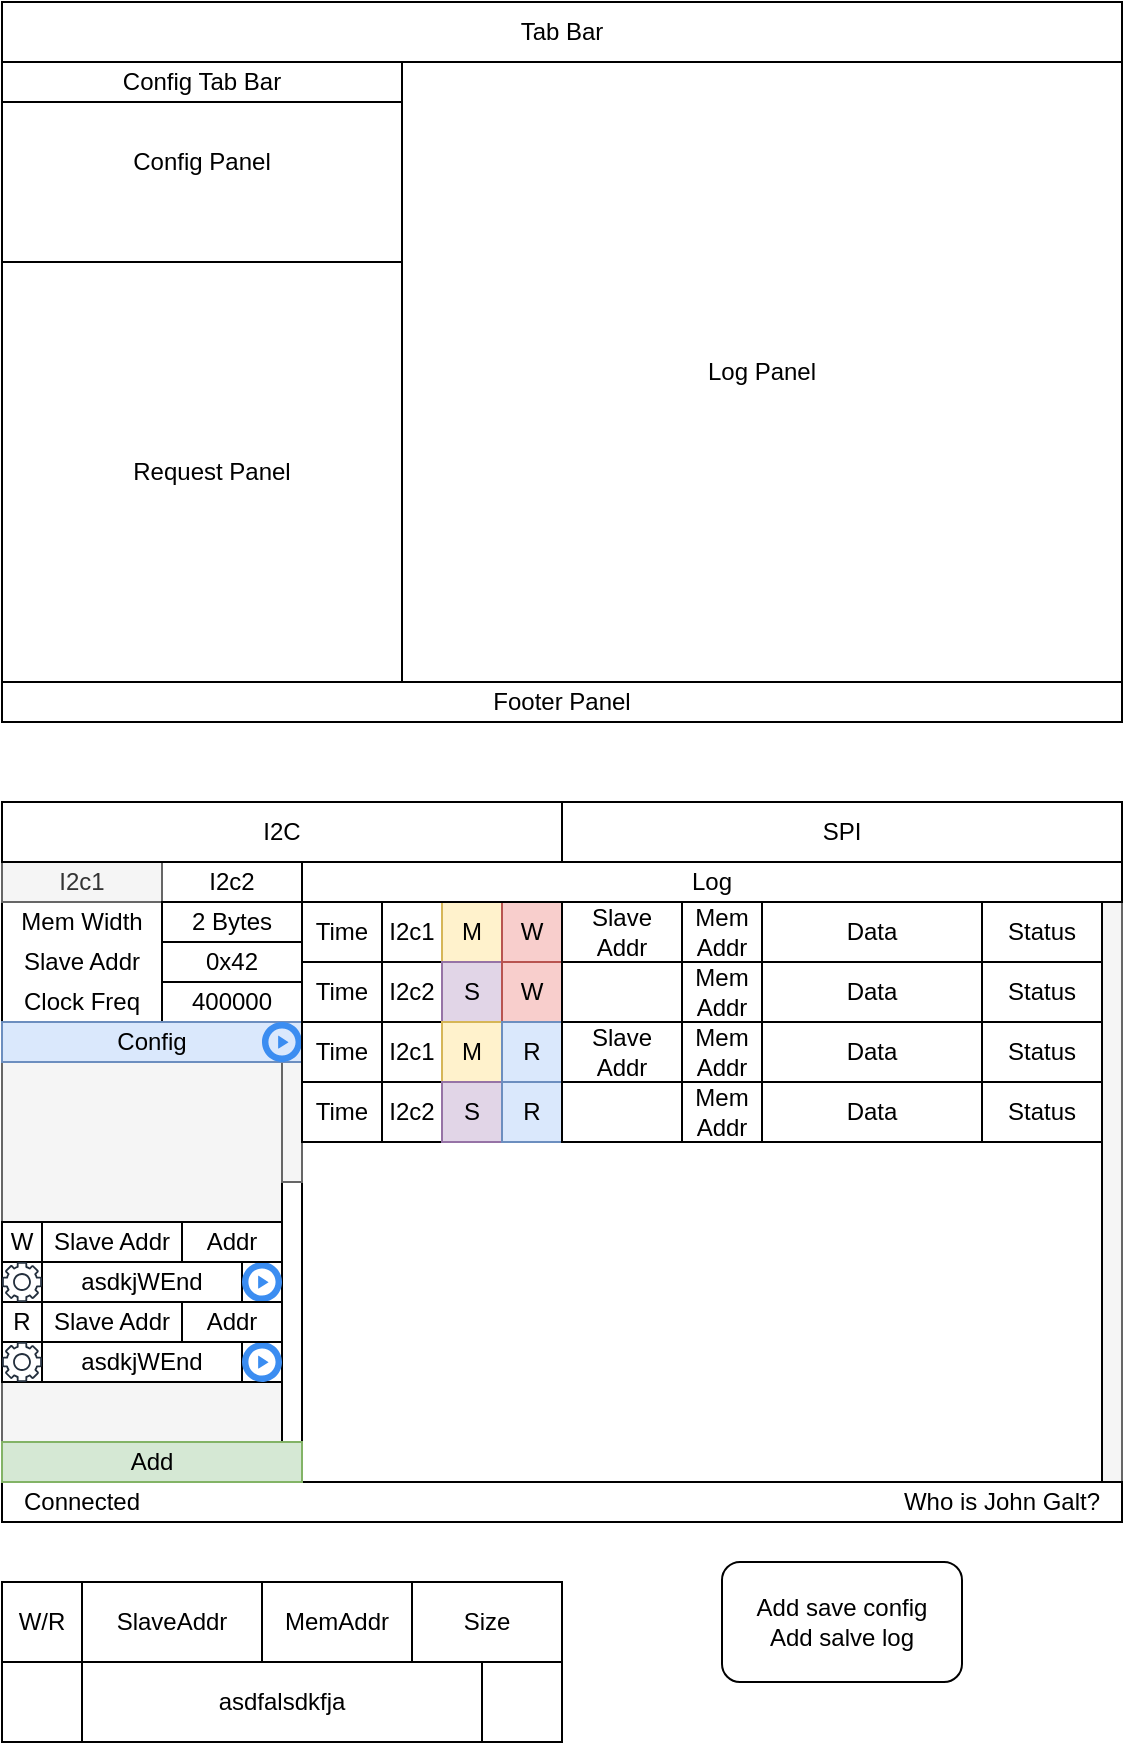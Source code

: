 <mxfile version="24.2.5" type="device">
  <diagram name="Page-1" id="RZVQxzq3Kgt89hsoHabK">
    <mxGraphModel dx="1195" dy="703" grid="1" gridSize="10" guides="1" tooltips="1" connect="1" arrows="1" fold="1" page="1" pageScale="1" pageWidth="850" pageHeight="1100" math="0" shadow="0">
      <root>
        <mxCell id="0" />
        <mxCell id="1" parent="0" />
        <mxCell id="LMQxB59nfSCNr9-hnTwF-2" value="" style="rounded=0;whiteSpace=wrap;html=1;fillColor=#f5f5f5;fontColor=#333333;strokeColor=#666666;" parent="1" vertex="1">
          <mxGeometry x="120" y="470" width="560" height="310" as="geometry" />
        </mxCell>
        <mxCell id="LMQxB59nfSCNr9-hnTwF-3" value="" style="rounded=0;whiteSpace=wrap;html=1;" parent="1" vertex="1">
          <mxGeometry x="260" y="470" width="410" height="290" as="geometry" />
        </mxCell>
        <mxCell id="LMQxB59nfSCNr9-hnTwF-4" value="" style="rounded=0;whiteSpace=wrap;html=1;" parent="1" vertex="1">
          <mxGeometry x="120" y="760" width="560" height="20" as="geometry" />
        </mxCell>
        <mxCell id="LMQxB59nfSCNr9-hnTwF-5" value="Connected" style="text;html=1;align=center;verticalAlign=middle;whiteSpace=wrap;rounded=0;" parent="1" vertex="1">
          <mxGeometry x="130" y="755" width="60" height="30" as="geometry" />
        </mxCell>
        <mxCell id="LMQxB59nfSCNr9-hnTwF-6" value="" style="rounded=0;whiteSpace=wrap;html=1;" parent="1" vertex="1">
          <mxGeometry x="120" y="470" width="150" height="60" as="geometry" />
        </mxCell>
        <mxCell id="LMQxB59nfSCNr9-hnTwF-7" value="400000" style="rounded=0;whiteSpace=wrap;html=1;" parent="1" vertex="1">
          <mxGeometry x="200" y="510" width="70" height="20" as="geometry" />
        </mxCell>
        <mxCell id="LMQxB59nfSCNr9-hnTwF-8" value="Clock Freq" style="text;html=1;align=center;verticalAlign=middle;whiteSpace=wrap;rounded=0;" parent="1" vertex="1">
          <mxGeometry x="120" y="515" width="80" height="10" as="geometry" />
        </mxCell>
        <mxCell id="LMQxB59nfSCNr9-hnTwF-10" value="" style="rounded=0;whiteSpace=wrap;html=1;" parent="1" vertex="1">
          <mxGeometry x="260" y="530" width="10" height="210" as="geometry" />
        </mxCell>
        <mxCell id="LMQxB59nfSCNr9-hnTwF-11" value="" style="rounded=0;whiteSpace=wrap;html=1;fillColor=#f5f5f5;fontColor=#333333;strokeColor=#666666;" parent="1" vertex="1">
          <mxGeometry x="260" y="530" width="10" height="80" as="geometry" />
        </mxCell>
        <mxCell id="LMQxB59nfSCNr9-hnTwF-12" value="" style="rounded=0;whiteSpace=wrap;html=1;" parent="1" vertex="1">
          <mxGeometry x="310" y="470" width="360" height="30" as="geometry" />
        </mxCell>
        <mxCell id="LMQxB59nfSCNr9-hnTwF-14" value="Slave Addr" style="text;html=1;align=center;verticalAlign=middle;whiteSpace=wrap;rounded=0;" parent="1" vertex="1">
          <mxGeometry x="120" y="495" width="80" height="10" as="geometry" />
        </mxCell>
        <mxCell id="LMQxB59nfSCNr9-hnTwF-15" value="0x42" style="rounded=0;whiteSpace=wrap;html=1;" parent="1" vertex="1">
          <mxGeometry x="200" y="490" width="70" height="20" as="geometry" />
        </mxCell>
        <mxCell id="LMQxB59nfSCNr9-hnTwF-16" value="I2c2" style="rounded=0;whiteSpace=wrap;html=1;" parent="1" vertex="1">
          <mxGeometry x="200" y="450" width="70" height="20" as="geometry" />
        </mxCell>
        <mxCell id="LMQxB59nfSCNr9-hnTwF-17" value="I2c1" style="rounded=0;whiteSpace=wrap;html=1;fillColor=#f5f5f5;fontColor=#333333;strokeColor=#666666;" parent="1" vertex="1">
          <mxGeometry x="120" y="450" width="80" height="20" as="geometry" />
        </mxCell>
        <mxCell id="LMQxB59nfSCNr9-hnTwF-24" value="Add" style="rounded=0;whiteSpace=wrap;html=1;fillColor=#d5e8d4;strokeColor=#82b366;" parent="1" vertex="1">
          <mxGeometry x="120" y="740" width="150" height="20" as="geometry" />
        </mxCell>
        <mxCell id="LMQxB59nfSCNr9-hnTwF-25" value="Config" style="rounded=0;whiteSpace=wrap;html=1;fillColor=#dae8fc;strokeColor=#6c8ebf;" parent="1" vertex="1">
          <mxGeometry x="120" y="530" width="150" height="20" as="geometry" />
        </mxCell>
        <mxCell id="LMQxB59nfSCNr9-hnTwF-28" value="" style="rounded=0;whiteSpace=wrap;html=1;" parent="1" vertex="1">
          <mxGeometry x="120" y="670" width="140" height="40" as="geometry" />
        </mxCell>
        <mxCell id="LMQxB59nfSCNr9-hnTwF-30" value="Slave Addr" style="rounded=0;whiteSpace=wrap;html=1;" parent="1" vertex="1">
          <mxGeometry x="140" y="670" width="70" height="20" as="geometry" />
        </mxCell>
        <mxCell id="LMQxB59nfSCNr9-hnTwF-31" value="R" style="rounded=0;whiteSpace=wrap;html=1;" parent="1" vertex="1">
          <mxGeometry x="120" y="670" width="20" height="20" as="geometry" />
        </mxCell>
        <mxCell id="LMQxB59nfSCNr9-hnTwF-34" value="asdkjWEnd" style="rounded=0;whiteSpace=wrap;html=1;" parent="1" vertex="1">
          <mxGeometry x="140" y="690" width="100" height="20" as="geometry" />
        </mxCell>
        <mxCell id="LMQxB59nfSCNr9-hnTwF-36" value="" style="sketch=0;outlineConnect=0;fontColor=#232F3E;gradientColor=none;fillColor=#232F3D;strokeColor=none;dashed=0;verticalLabelPosition=bottom;verticalAlign=top;align=center;html=1;fontSize=12;fontStyle=0;aspect=fixed;pointerEvents=1;shape=mxgraph.aws4.gear;" parent="1" vertex="1">
          <mxGeometry x="120" y="690" width="20" height="20" as="geometry" />
        </mxCell>
        <mxCell id="LMQxB59nfSCNr9-hnTwF-37" value="" style="sketch=0;html=1;aspect=fixed;strokeColor=none;shadow=0;fillColor=#3B8DF1;verticalAlign=top;labelPosition=center;verticalLabelPosition=bottom;shape=mxgraph.gcp2.play_start" parent="1" vertex="1">
          <mxGeometry x="250" y="530" width="20" height="20" as="geometry" />
        </mxCell>
        <mxCell id="LMQxB59nfSCNr9-hnTwF-38" value="" style="sketch=0;html=1;aspect=fixed;strokeColor=none;shadow=0;fillColor=#3B8DF1;verticalAlign=top;labelPosition=center;verticalLabelPosition=bottom;shape=mxgraph.gcp2.play_start" parent="1" vertex="1">
          <mxGeometry x="240" y="690" width="20" height="20" as="geometry" />
        </mxCell>
        <mxCell id="LMQxB59nfSCNr9-hnTwF-39" value="I2c1" style="rounded=0;whiteSpace=wrap;html=1;" parent="1" vertex="1">
          <mxGeometry x="310" y="470" width="30" height="30" as="geometry" />
        </mxCell>
        <mxCell id="LMQxB59nfSCNr9-hnTwF-40" value="M" style="rounded=0;whiteSpace=wrap;html=1;fillColor=#fff2cc;strokeColor=#d6b656;" parent="1" vertex="1">
          <mxGeometry x="340" y="470" width="30" height="30" as="geometry" />
        </mxCell>
        <mxCell id="LMQxB59nfSCNr9-hnTwF-41" value="W" style="rounded=0;whiteSpace=wrap;html=1;fillColor=#f8cecc;strokeColor=#b85450;" parent="1" vertex="1">
          <mxGeometry x="370" y="470" width="30" height="30" as="geometry" />
        </mxCell>
        <mxCell id="LMQxB59nfSCNr9-hnTwF-42" value="Slave Addr" style="rounded=0;whiteSpace=wrap;html=1;" parent="1" vertex="1">
          <mxGeometry x="400" y="470" width="60" height="30" as="geometry" />
        </mxCell>
        <mxCell id="LMQxB59nfSCNr9-hnTwF-43" value="Data" style="rounded=0;whiteSpace=wrap;html=1;" parent="1" vertex="1">
          <mxGeometry x="500" y="470" width="110" height="30" as="geometry" />
        </mxCell>
        <mxCell id="LMQxB59nfSCNr9-hnTwF-44" value="Status" style="rounded=0;whiteSpace=wrap;html=1;" parent="1" vertex="1">
          <mxGeometry x="610" y="470" width="60" height="30" as="geometry" />
        </mxCell>
        <mxCell id="LMQxB59nfSCNr9-hnTwF-45" value="Time" style="rounded=0;whiteSpace=wrap;html=1;" parent="1" vertex="1">
          <mxGeometry x="270" y="470" width="40" height="30" as="geometry" />
        </mxCell>
        <mxCell id="LMQxB59nfSCNr9-hnTwF-46" value="I2c2" style="rounded=0;whiteSpace=wrap;html=1;" parent="1" vertex="1">
          <mxGeometry x="310" y="500" width="30" height="30" as="geometry" />
        </mxCell>
        <mxCell id="LMQxB59nfSCNr9-hnTwF-47" value="S" style="rounded=0;whiteSpace=wrap;html=1;fillColor=#e1d5e7;strokeColor=#9673a6;" parent="1" vertex="1">
          <mxGeometry x="340" y="500" width="30" height="30" as="geometry" />
        </mxCell>
        <mxCell id="LMQxB59nfSCNr9-hnTwF-48" value="W" style="rounded=0;whiteSpace=wrap;html=1;fillColor=#f8cecc;strokeColor=#b85450;" parent="1" vertex="1">
          <mxGeometry x="370" y="500" width="30" height="30" as="geometry" />
        </mxCell>
        <mxCell id="LMQxB59nfSCNr9-hnTwF-49" value="Mem Addr" style="rounded=0;whiteSpace=wrap;html=1;" parent="1" vertex="1">
          <mxGeometry x="460" y="500" width="40" height="30" as="geometry" />
        </mxCell>
        <mxCell id="LMQxB59nfSCNr9-hnTwF-50" value="Data" style="rounded=0;whiteSpace=wrap;html=1;" parent="1" vertex="1">
          <mxGeometry x="500" y="500" width="110" height="30" as="geometry" />
        </mxCell>
        <mxCell id="LMQxB59nfSCNr9-hnTwF-51" value="Status" style="rounded=0;whiteSpace=wrap;html=1;" parent="1" vertex="1">
          <mxGeometry x="610" y="500" width="60" height="30" as="geometry" />
        </mxCell>
        <mxCell id="LMQxB59nfSCNr9-hnTwF-52" value="Time" style="rounded=0;whiteSpace=wrap;html=1;" parent="1" vertex="1">
          <mxGeometry x="270" y="500" width="40" height="30" as="geometry" />
        </mxCell>
        <mxCell id="LMQxB59nfSCNr9-hnTwF-54" value="Who is John Galt?" style="text;html=1;align=center;verticalAlign=middle;whiteSpace=wrap;rounded=0;" parent="1" vertex="1">
          <mxGeometry x="560" y="755" width="120" height="30" as="geometry" />
        </mxCell>
        <mxCell id="LMQxB59nfSCNr9-hnTwF-55" value="Mem Addr" style="rounded=0;whiteSpace=wrap;html=1;" parent="1" vertex="1">
          <mxGeometry x="460" y="470" width="40" height="30" as="geometry" />
        </mxCell>
        <mxCell id="LMQxB59nfSCNr9-hnTwF-56" value="" style="rounded=0;whiteSpace=wrap;html=1;" parent="1" vertex="1">
          <mxGeometry x="400" y="500" width="60" height="30" as="geometry" />
        </mxCell>
        <mxCell id="LMQxB59nfSCNr9-hnTwF-57" value="I2c1" style="rounded=0;whiteSpace=wrap;html=1;" parent="1" vertex="1">
          <mxGeometry x="310" y="530" width="30" height="30" as="geometry" />
        </mxCell>
        <mxCell id="LMQxB59nfSCNr9-hnTwF-58" value="M" style="rounded=0;whiteSpace=wrap;html=1;fillColor=#fff2cc;strokeColor=#d6b656;" parent="1" vertex="1">
          <mxGeometry x="340" y="530" width="30" height="30" as="geometry" />
        </mxCell>
        <mxCell id="LMQxB59nfSCNr9-hnTwF-59" value="R" style="rounded=0;whiteSpace=wrap;html=1;fillColor=#dae8fc;strokeColor=#6c8ebf;" parent="1" vertex="1">
          <mxGeometry x="370" y="530" width="30" height="30" as="geometry" />
        </mxCell>
        <mxCell id="LMQxB59nfSCNr9-hnTwF-60" value="Slave Addr" style="rounded=0;whiteSpace=wrap;html=1;" parent="1" vertex="1">
          <mxGeometry x="400" y="530" width="60" height="30" as="geometry" />
        </mxCell>
        <mxCell id="LMQxB59nfSCNr9-hnTwF-61" value="Data" style="rounded=0;whiteSpace=wrap;html=1;" parent="1" vertex="1">
          <mxGeometry x="500" y="530" width="110" height="30" as="geometry" />
        </mxCell>
        <mxCell id="LMQxB59nfSCNr9-hnTwF-62" value="Status" style="rounded=0;whiteSpace=wrap;html=1;" parent="1" vertex="1">
          <mxGeometry x="610" y="530" width="60" height="30" as="geometry" />
        </mxCell>
        <mxCell id="LMQxB59nfSCNr9-hnTwF-63" value="Time" style="rounded=0;whiteSpace=wrap;html=1;" parent="1" vertex="1">
          <mxGeometry x="270" y="530" width="40" height="30" as="geometry" />
        </mxCell>
        <mxCell id="LMQxB59nfSCNr9-hnTwF-64" value="Mem Addr" style="rounded=0;whiteSpace=wrap;html=1;" parent="1" vertex="1">
          <mxGeometry x="460" y="530" width="40" height="30" as="geometry" />
        </mxCell>
        <mxCell id="LMQxB59nfSCNr9-hnTwF-65" value="I2c2" style="rounded=0;whiteSpace=wrap;html=1;" parent="1" vertex="1">
          <mxGeometry x="310" y="560" width="30" height="30" as="geometry" />
        </mxCell>
        <mxCell id="LMQxB59nfSCNr9-hnTwF-66" value="S" style="rounded=0;whiteSpace=wrap;html=1;fillColor=#e1d5e7;strokeColor=#9673a6;" parent="1" vertex="1">
          <mxGeometry x="340" y="560" width="30" height="30" as="geometry" />
        </mxCell>
        <mxCell id="LMQxB59nfSCNr9-hnTwF-67" value="R" style="rounded=0;whiteSpace=wrap;html=1;fillColor=#dae8fc;strokeColor=#6c8ebf;" parent="1" vertex="1">
          <mxGeometry x="370" y="560" width="30" height="30" as="geometry" />
        </mxCell>
        <mxCell id="LMQxB59nfSCNr9-hnTwF-68" value="Mem Addr" style="rounded=0;whiteSpace=wrap;html=1;" parent="1" vertex="1">
          <mxGeometry x="460" y="560" width="40" height="30" as="geometry" />
        </mxCell>
        <mxCell id="LMQxB59nfSCNr9-hnTwF-69" value="Data" style="rounded=0;whiteSpace=wrap;html=1;" parent="1" vertex="1">
          <mxGeometry x="500" y="560" width="110" height="30" as="geometry" />
        </mxCell>
        <mxCell id="LMQxB59nfSCNr9-hnTwF-70" value="Status" style="rounded=0;whiteSpace=wrap;html=1;" parent="1" vertex="1">
          <mxGeometry x="610" y="560" width="60" height="30" as="geometry" />
        </mxCell>
        <mxCell id="LMQxB59nfSCNr9-hnTwF-71" value="Time" style="rounded=0;whiteSpace=wrap;html=1;" parent="1" vertex="1">
          <mxGeometry x="270" y="560" width="40" height="30" as="geometry" />
        </mxCell>
        <mxCell id="LMQxB59nfSCNr9-hnTwF-72" value="" style="rounded=0;whiteSpace=wrap;html=1;" parent="1" vertex="1">
          <mxGeometry x="400" y="560" width="60" height="30" as="geometry" />
        </mxCell>
        <mxCell id="LMQxB59nfSCNr9-hnTwF-73" value="" style="rounded=0;whiteSpace=wrap;html=1;" parent="1" vertex="1">
          <mxGeometry x="120" y="630" width="140" height="40" as="geometry" />
        </mxCell>
        <mxCell id="LMQxB59nfSCNr9-hnTwF-74" value="Slave Addr" style="rounded=0;whiteSpace=wrap;html=1;" parent="1" vertex="1">
          <mxGeometry x="140" y="630" width="70" height="20" as="geometry" />
        </mxCell>
        <mxCell id="LMQxB59nfSCNr9-hnTwF-75" value="W" style="rounded=0;whiteSpace=wrap;html=1;" parent="1" vertex="1">
          <mxGeometry x="120" y="630" width="20" height="20" as="geometry" />
        </mxCell>
        <mxCell id="LMQxB59nfSCNr9-hnTwF-76" value="asdkjWEnd" style="rounded=0;whiteSpace=wrap;html=1;" parent="1" vertex="1">
          <mxGeometry x="140" y="650" width="100" height="20" as="geometry" />
        </mxCell>
        <mxCell id="LMQxB59nfSCNr9-hnTwF-77" value="" style="sketch=0;html=1;aspect=fixed;strokeColor=none;shadow=0;fillColor=#3B8DF1;verticalAlign=top;labelPosition=center;verticalLabelPosition=bottom;shape=mxgraph.gcp2.play_start" parent="1" vertex="1">
          <mxGeometry x="240" y="650" width="20" height="20" as="geometry" />
        </mxCell>
        <mxCell id="LMQxB59nfSCNr9-hnTwF-78" value="" style="sketch=0;outlineConnect=0;fontColor=#232F3E;gradientColor=none;fillColor=#232F3D;strokeColor=none;dashed=0;verticalLabelPosition=bottom;verticalAlign=top;align=center;html=1;fontSize=12;fontStyle=0;aspect=fixed;pointerEvents=1;shape=mxgraph.aws4.gear;" parent="1" vertex="1">
          <mxGeometry x="120" y="650" width="20" height="20" as="geometry" />
        </mxCell>
        <mxCell id="LMQxB59nfSCNr9-hnTwF-79" value="Addr" style="rounded=0;whiteSpace=wrap;html=1;" parent="1" vertex="1">
          <mxGeometry x="210" y="630" width="50" height="20" as="geometry" />
        </mxCell>
        <mxCell id="LMQxB59nfSCNr9-hnTwF-80" value="Addr" style="rounded=0;whiteSpace=wrap;html=1;" parent="1" vertex="1">
          <mxGeometry x="210" y="670" width="50" height="20" as="geometry" />
        </mxCell>
        <mxCell id="LMQxB59nfSCNr9-hnTwF-81" value="Log" style="rounded=0;whiteSpace=wrap;html=1;" parent="1" vertex="1">
          <mxGeometry x="270" y="450" width="410" height="20" as="geometry" />
        </mxCell>
        <mxCell id="LMQxB59nfSCNr9-hnTwF-82" value="Mem Width" style="text;html=1;align=center;verticalAlign=middle;whiteSpace=wrap;rounded=0;" parent="1" vertex="1">
          <mxGeometry x="120" y="475" width="80" height="10" as="geometry" />
        </mxCell>
        <mxCell id="LMQxB59nfSCNr9-hnTwF-83" value="2 Bytes" style="rounded=0;whiteSpace=wrap;html=1;" parent="1" vertex="1">
          <mxGeometry x="200" y="470" width="70" height="20" as="geometry" />
        </mxCell>
        <mxCell id="tgzv-gL6YfShwe89MsI7-1" value="Config Panel" style="rounded=0;whiteSpace=wrap;html=1;" parent="1" vertex="1">
          <mxGeometry x="120" y="50" width="200" height="100" as="geometry" />
        </mxCell>
        <mxCell id="tgzv-gL6YfShwe89MsI7-2" value="Request Panel" style="rounded=0;whiteSpace=wrap;html=1;" parent="1" vertex="1">
          <mxGeometry x="120" y="150" width="210" height="210" as="geometry" />
        </mxCell>
        <mxCell id="tgzv-gL6YfShwe89MsI7-3" value="Log Panel" style="rounded=0;whiteSpace=wrap;html=1;" parent="1" vertex="1">
          <mxGeometry x="320" y="50" width="360" height="310" as="geometry" />
        </mxCell>
        <mxCell id="tgzv-gL6YfShwe89MsI7-4" value="Footer Panel" style="rounded=0;whiteSpace=wrap;html=1;" parent="1" vertex="1">
          <mxGeometry x="120" y="360" width="560" height="20" as="geometry" />
        </mxCell>
        <mxCell id="-24qqXf1IiAiqtKSQ4Qq-1" value="I2C" style="rounded=0;whiteSpace=wrap;html=1;" parent="1" vertex="1">
          <mxGeometry x="120" y="420" width="280" height="30" as="geometry" />
        </mxCell>
        <mxCell id="-24qqXf1IiAiqtKSQ4Qq-2" value="SPI" style="rounded=0;whiteSpace=wrap;html=1;" parent="1" vertex="1">
          <mxGeometry x="400" y="420" width="280" height="30" as="geometry" />
        </mxCell>
        <mxCell id="nhMNvZ-6rwv0DxoSBTiZ-1" value="Tab Bar" style="rounded=0;whiteSpace=wrap;html=1;" vertex="1" parent="1">
          <mxGeometry x="120" y="20" width="560" height="30" as="geometry" />
        </mxCell>
        <mxCell id="nhMNvZ-6rwv0DxoSBTiZ-2" value="Config Tab Bar" style="rounded=0;whiteSpace=wrap;html=1;" vertex="1" parent="1">
          <mxGeometry x="120" y="50" width="200" height="20" as="geometry" />
        </mxCell>
        <mxCell id="nhMNvZ-6rwv0DxoSBTiZ-4" value="" style="rounded=0;whiteSpace=wrap;html=1;" vertex="1" parent="1">
          <mxGeometry x="120" y="810" width="280" height="80" as="geometry" />
        </mxCell>
        <mxCell id="nhMNvZ-6rwv0DxoSBTiZ-5" value="SlaveAddr" style="rounded=0;whiteSpace=wrap;html=1;" vertex="1" parent="1">
          <mxGeometry x="160" y="810" width="90" height="40" as="geometry" />
        </mxCell>
        <mxCell id="nhMNvZ-6rwv0DxoSBTiZ-6" value="W/R" style="rounded=0;whiteSpace=wrap;html=1;" vertex="1" parent="1">
          <mxGeometry x="120" y="810" width="40" height="40" as="geometry" />
        </mxCell>
        <mxCell id="nhMNvZ-6rwv0DxoSBTiZ-7" value="MemAddr" style="rounded=0;whiteSpace=wrap;html=1;" vertex="1" parent="1">
          <mxGeometry x="250" y="810" width="75" height="40" as="geometry" />
        </mxCell>
        <mxCell id="nhMNvZ-6rwv0DxoSBTiZ-8" value="Size" style="rounded=0;whiteSpace=wrap;html=1;" vertex="1" parent="1">
          <mxGeometry x="325" y="810" width="75" height="40" as="geometry" />
        </mxCell>
        <mxCell id="nhMNvZ-6rwv0DxoSBTiZ-9" value="asdfalsdkfja" style="rounded=0;whiteSpace=wrap;html=1;" vertex="1" parent="1">
          <mxGeometry x="160" y="850" width="200" height="40" as="geometry" />
        </mxCell>
        <mxCell id="nhMNvZ-6rwv0DxoSBTiZ-10" value="" style="rounded=0;whiteSpace=wrap;html=1;" vertex="1" parent="1">
          <mxGeometry x="360" y="850" width="40" height="40" as="geometry" />
        </mxCell>
        <mxCell id="nhMNvZ-6rwv0DxoSBTiZ-11" value="" style="rounded=0;whiteSpace=wrap;html=1;" vertex="1" parent="1">
          <mxGeometry x="120" y="850" width="40" height="40" as="geometry" />
        </mxCell>
        <mxCell id="nhMNvZ-6rwv0DxoSBTiZ-14" value="Add save config&lt;div&gt;Add salve log&lt;/div&gt;" style="rounded=1;whiteSpace=wrap;html=1;" vertex="1" parent="1">
          <mxGeometry x="480" y="800" width="120" height="60" as="geometry" />
        </mxCell>
      </root>
    </mxGraphModel>
  </diagram>
</mxfile>

